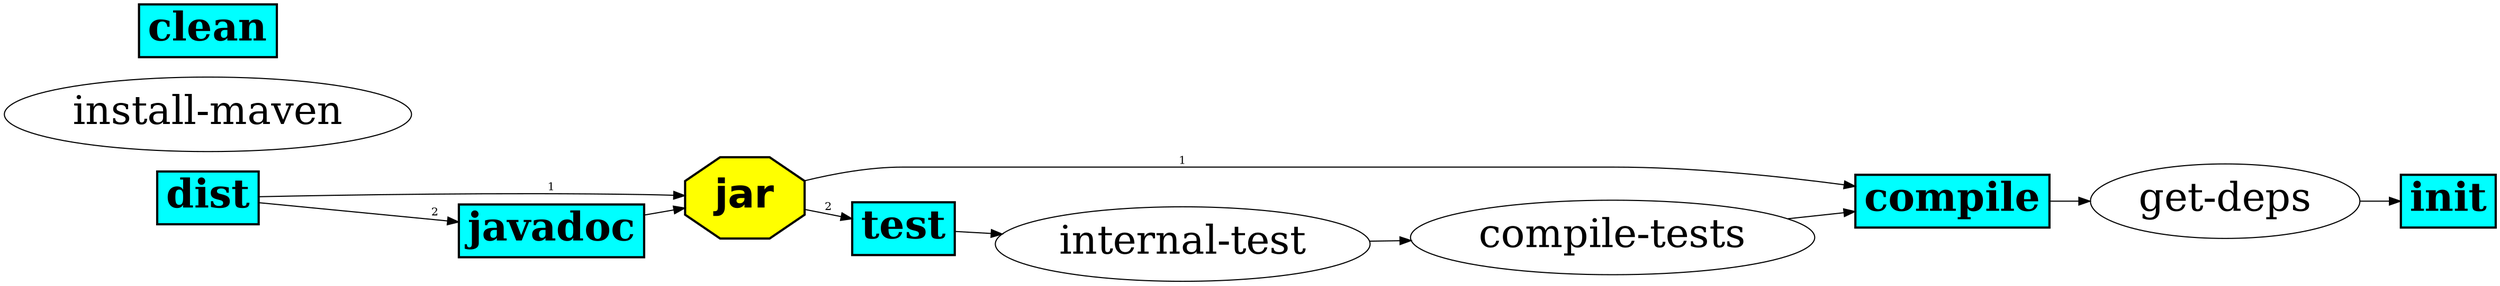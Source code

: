 digraph "grand" {
graph [rankdir="LR"];
node [fontsize="36"];
edge [fontsize="10"];
"jar" [shape=octagon,fillcolor="yellow",style="filled,bold",fontname="Helvetica-Bold",comment="o Create the jar"];
"jar" -> "compile" [label="1"];
"jar" -> "test" [label="2"];

"install-maven"

"compile-tests"
"compile-tests" -> "compile";

"javadoc" [shape=box,fillcolor="cyan",style="filled,bold",fontname="Times-Bold",comment="o Generate javadoc"];
"javadoc" -> "jar";

"test" [shape=box,fillcolor="cyan",style="filled,bold",fontname="Times-Bold",comment="o Run the test cases"];
"test" -> "internal-test";

"clean" [shape=box,fillcolor="cyan",style="filled,bold",fontname="Times-Bold",comment="o Clean up the generated directories"];

"dist" [shape=box,fillcolor="cyan",style="filled,bold",fontname="Times-Bold",comment="o Create a distribution"];
"dist" -> "jar" [label="1"];
"dist" -> "javadoc" [label="2"];

"get-deps"
"get-deps" -> "init";

"init" [shape=box,fillcolor="cyan",style="filled,bold",fontname="Times-Bold",comment="o Initializes some properties"];

"internal-test"
"internal-test" -> "compile-tests";

"compile" [shape=box,fillcolor="cyan",style="filled,bold",fontname="Times-Bold",comment="o Compile the code"];
"compile" -> "get-deps";

}

